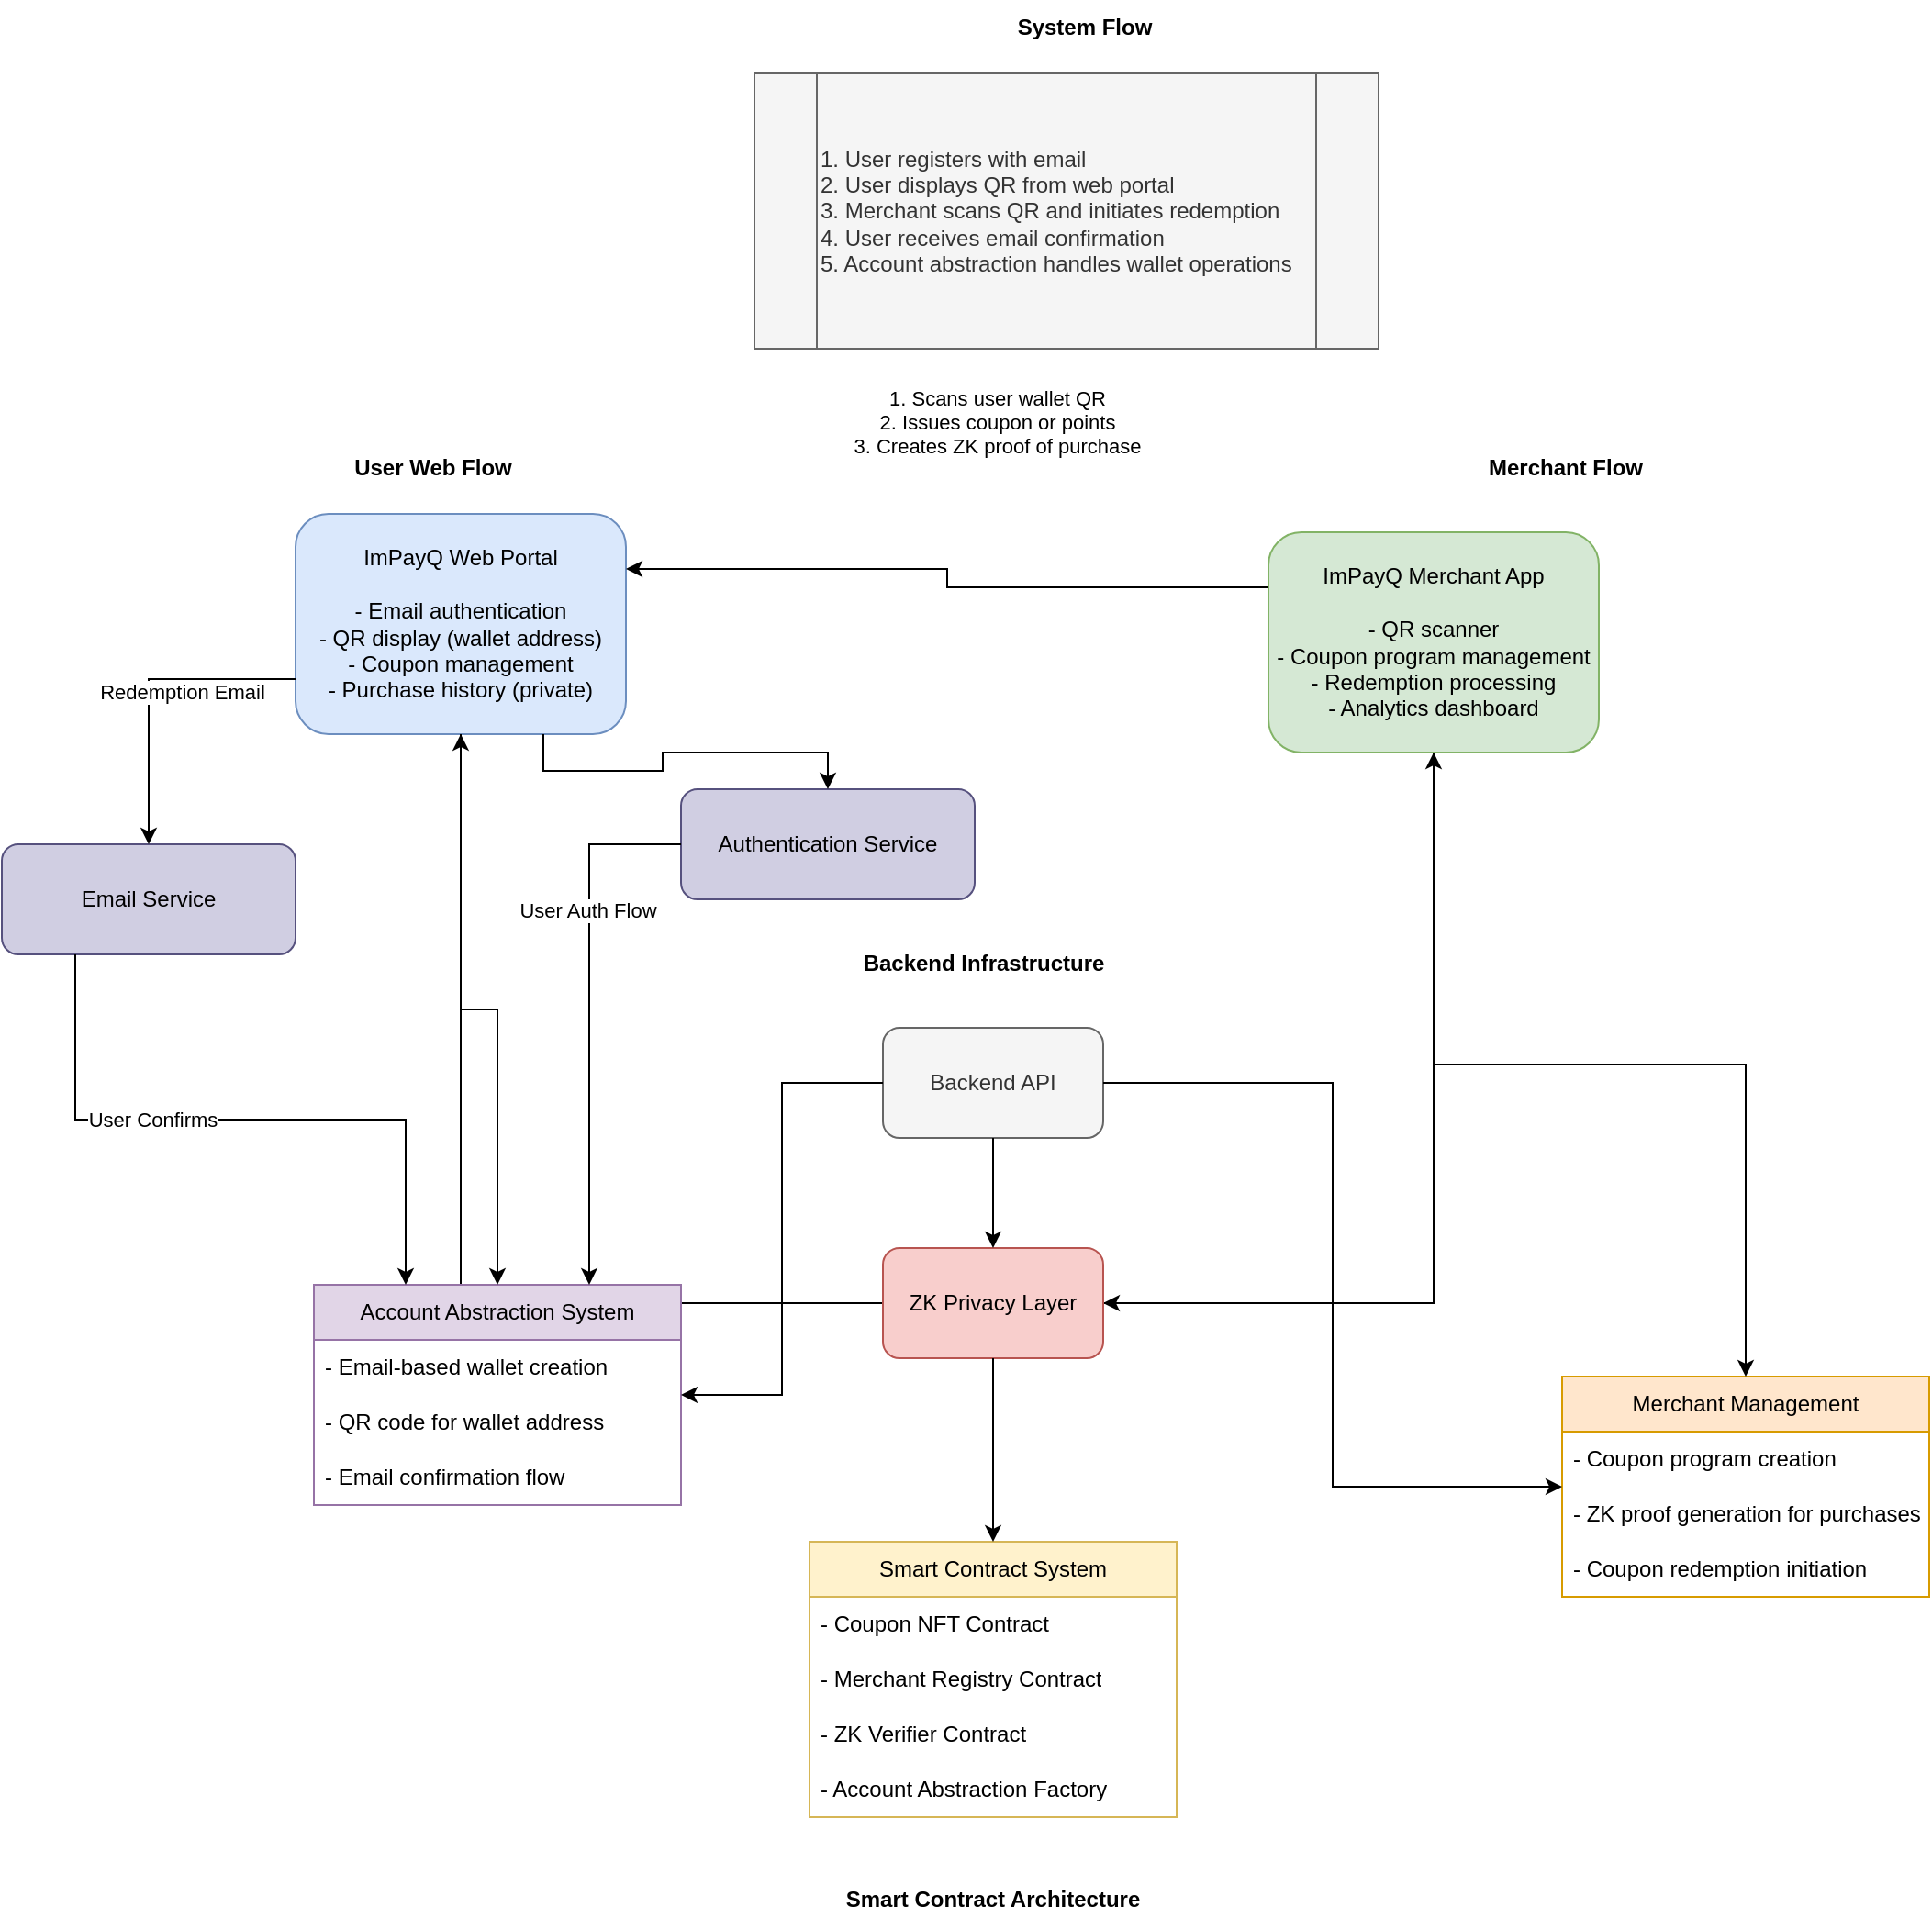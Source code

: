 <mxfile>
    <diagram name="Page-1" id="3_mQw_ArMDM8NdCvHybq">
        <mxGraphModel dx="2428" dy="2165" grid="1" gridSize="10" guides="1" tooltips="1" connect="1" arrows="1" fold="1" page="1" pageScale="1" pageWidth="850" pageHeight="1100" math="0" shadow="0">
            <root>
                <mxCell id="0"/>
                <mxCell id="1" parent="0"/>
                <mxCell id="HEuHjqax6HS9vuczRuY7-1" value="ImPayQ Web Portal&lt;div&gt;&lt;br&gt;&lt;/div&gt;&lt;div&gt;- Email authentication&lt;/div&gt;&lt;div&gt;- QR display (wallet address)&lt;/div&gt;&lt;div&gt;- Coupon management&lt;/div&gt;&lt;div&gt;- Purchase history (private)&lt;/div&gt;" style="rounded=1;whiteSpace=wrap;html=1;fillColor=#dae8fc;strokeColor=#6c8ebf;" parent="1" vertex="1">
                    <mxGeometry x="120" y="160" width="180" height="120" as="geometry"/>
                </mxCell>
                <mxCell id="4J6xsujd7ApWxE8mOuLf-2" style="edgeStyle=orthogonalEdgeStyle;rounded=0;orthogonalLoop=1;jettySize=auto;html=1;exitX=0;exitY=0.25;exitDx=0;exitDy=0;entryX=1;entryY=0.25;entryDx=0;entryDy=0;" parent="1" source="4J6xsujd7ApWxE8mOuLf-1" target="HEuHjqax6HS9vuczRuY7-1" edge="1">
                    <mxGeometry relative="1" as="geometry"/>
                </mxCell>
                <mxCell id="4J6xsujd7ApWxE8mOuLf-3" value="1. Scans user wallet QR&lt;div&gt;2. Issues coupon or points&lt;/div&gt;&lt;div&gt;3. Creates ZK proof of purchase&lt;/div&gt;" style="edgeLabel;html=1;align=center;verticalAlign=middle;resizable=0;points=[];" parent="4J6xsujd7ApWxE8mOuLf-2" vertex="1" connectable="0">
                    <mxGeometry x="0.144" y="-2" relative="1" as="geometry">
                        <mxPoint x="48" y="-78" as="offset"/>
                    </mxGeometry>
                </mxCell>
                <mxCell id="4J6xsujd7ApWxE8mOuLf-6" style="edgeStyle=orthogonalEdgeStyle;rounded=0;orthogonalLoop=1;jettySize=auto;html=1;exitX=0.5;exitY=1;exitDx=0;exitDy=0;entryX=1;entryY=0.5;entryDx=0;entryDy=0;" parent="1" source="4J6xsujd7ApWxE8mOuLf-1" target="4J6xsujd7ApWxE8mOuLf-4" edge="1">
                    <mxGeometry relative="1" as="geometry"/>
                </mxCell>
                <mxCell id="4J6xsujd7ApWxE8mOuLf-1" value="ImPayQ Merchant App&lt;div&gt;&lt;br&gt;&lt;/div&gt;&lt;div&gt;- QR scanner&lt;/div&gt;&lt;div&gt;- Coupon program management&lt;/div&gt;&lt;div&gt;- Redemption processing&lt;/div&gt;&lt;div&gt;- Analytics dashboard&lt;/div&gt;" style="rounded=1;whiteSpace=wrap;html=1;fillColor=#d5e8d4;strokeColor=#82b366;" parent="1" vertex="1">
                    <mxGeometry x="650" y="170" width="180" height="120" as="geometry"/>
                </mxCell>
                <mxCell id="4J6xsujd7ApWxE8mOuLf-5" style="edgeStyle=orthogonalEdgeStyle;rounded=0;orthogonalLoop=1;jettySize=auto;html=1;exitX=0;exitY=0.5;exitDx=0;exitDy=0;entryX=0.5;entryY=1;entryDx=0;entryDy=0;" parent="1" source="4J6xsujd7ApWxE8mOuLf-4" edge="1" target="HEuHjqax6HS9vuczRuY7-1">
                    <mxGeometry relative="1" as="geometry">
                        <mxPoint x="500" y="280" as="targetPoint"/>
                    </mxGeometry>
                </mxCell>
                <mxCell id="4J6xsujd7ApWxE8mOuLf-7" style="edgeStyle=orthogonalEdgeStyle;rounded=0;orthogonalLoop=1;jettySize=auto;html=1;exitX=1;exitY=0.5;exitDx=0;exitDy=0;entryX=0.5;entryY=1;entryDx=0;entryDy=0;" parent="1" source="4J6xsujd7ApWxE8mOuLf-4" target="4J6xsujd7ApWxE8mOuLf-1" edge="1">
                    <mxGeometry relative="1" as="geometry"/>
                </mxCell>
                <mxCell id="4J6xsujd7ApWxE8mOuLf-4" value="ZK Privacy Layer" style="rounded=1;whiteSpace=wrap;html=1;fillColor=#f8cecc;strokeColor=#b85450;" parent="1" vertex="1">
                    <mxGeometry x="440" y="560" width="120" height="60" as="geometry"/>
                </mxCell>
                <mxCell id="2" value="Smart Contract System" style="swimlane;fontStyle=0;childLayout=stackLayout;horizontal=1;startSize=30;horizontalStack=0;resizeParent=1;resizeParentMax=0;resizeLast=0;collapsible=1;marginBottom=0;whiteSpace=wrap;html=1;fillColor=#fff2cc;strokeColor=#d6b656;" vertex="1" parent="1">
                    <mxGeometry x="400" y="720" width="200" height="150" as="geometry"/>
                </mxCell>
                <mxCell id="3" value="- Coupon NFT Contract" style="text;strokeColor=none;fillColor=none;align=left;verticalAlign=middle;spacingLeft=4;spacingRight=4;overflow=hidden;points=[[0,0.5],[1,0.5]];portConstraint=eastwest;rotatable=0;whiteSpace=wrap;html=1;" vertex="1" parent="2">
                    <mxGeometry y="30" width="200" height="30" as="geometry"/>
                </mxCell>
                <mxCell id="4" value="- Merchant Registry Contract" style="text;strokeColor=none;fillColor=none;align=left;verticalAlign=middle;spacingLeft=4;spacingRight=4;overflow=hidden;points=[[0,0.5],[1,0.5]];portConstraint=eastwest;rotatable=0;whiteSpace=wrap;html=1;" vertex="1" parent="2">
                    <mxGeometry y="60" width="200" height="30" as="geometry"/>
                </mxCell>
                <mxCell id="5" value="- ZK Verifier Contract" style="text;strokeColor=none;fillColor=none;align=left;verticalAlign=middle;spacingLeft=4;spacingRight=4;overflow=hidden;points=[[0,0.5],[1,0.5]];portConstraint=eastwest;rotatable=0;whiteSpace=wrap;html=1;" vertex="1" parent="2">
                    <mxGeometry y="90" width="200" height="30" as="geometry"/>
                </mxCell>
                <mxCell id="6" value="- Account Abstraction Factory" style="text;strokeColor=none;fillColor=none;align=left;verticalAlign=middle;spacingLeft=4;spacingRight=4;overflow=hidden;points=[[0,0.5],[1,0.5]];portConstraint=eastwest;rotatable=0;whiteSpace=wrap;html=1;" vertex="1" parent="2">
                    <mxGeometry y="120" width="200" height="30" as="geometry"/>
                </mxCell>
                <mxCell id="7" style="edgeStyle=orthogonalEdgeStyle;rounded=0;orthogonalLoop=1;jettySize=auto;html=1;exitX=0.5;exitY=1;exitDx=0;exitDy=0;entryX=0.5;entryY=0;entryDx=0;entryDy=0;" edge="1" parent="1" source="4J6xsujd7ApWxE8mOuLf-4" target="2">
                    <mxGeometry relative="1" as="geometry"/>
                </mxCell>
                <mxCell id="9" value="Account Abstraction System" style="swimlane;fontStyle=0;childLayout=stackLayout;horizontal=1;startSize=30;horizontalStack=0;resizeParent=1;resizeParentMax=0;resizeLast=0;collapsible=1;marginBottom=0;whiteSpace=wrap;html=1;fillColor=#e1d5e7;strokeColor=#9673a6;" vertex="1" parent="1">
                    <mxGeometry x="130" y="580" width="200" height="120" as="geometry"/>
                </mxCell>
                <mxCell id="10" value="- Email-based wallet creation" style="text;strokeColor=none;fillColor=none;align=left;verticalAlign=middle;spacingLeft=4;spacingRight=4;overflow=hidden;points=[[0,0.5],[1,0.5]];portConstraint=eastwest;rotatable=0;whiteSpace=wrap;html=1;" vertex="1" parent="9">
                    <mxGeometry y="30" width="200" height="30" as="geometry"/>
                </mxCell>
                <mxCell id="11" value="- QR code for wallet address" style="text;strokeColor=none;fillColor=none;align=left;verticalAlign=middle;spacingLeft=4;spacingRight=4;overflow=hidden;points=[[0,0.5],[1,0.5]];portConstraint=eastwest;rotatable=0;whiteSpace=wrap;html=1;" vertex="1" parent="9">
                    <mxGeometry y="60" width="200" height="30" as="geometry"/>
                </mxCell>
                <mxCell id="12" value="- Email confirmation flow" style="text;strokeColor=none;fillColor=none;align=left;verticalAlign=middle;spacingLeft=4;spacingRight=4;overflow=hidden;points=[[0,0.5],[1,0.5]];portConstraint=eastwest;rotatable=0;whiteSpace=wrap;html=1;" vertex="1" parent="9">
                    <mxGeometry y="90" width="200" height="30" as="geometry"/>
                </mxCell>
                <mxCell id="13" style="edgeStyle=orthogonalEdgeStyle;rounded=0;orthogonalLoop=1;jettySize=auto;html=1;exitX=0.5;exitY=1;exitDx=0;exitDy=0;entryX=0.5;entryY=0;entryDx=0;entryDy=0;" edge="1" parent="1" source="HEuHjqax6HS9vuczRuY7-1" target="9">
                    <mxGeometry relative="1" as="geometry"/>
                </mxCell>
                <mxCell id="14" value="Merchant Management" style="swimlane;fontStyle=0;childLayout=stackLayout;horizontal=1;startSize=30;horizontalStack=0;resizeParent=1;resizeParentMax=0;resizeLast=0;collapsible=1;marginBottom=0;whiteSpace=wrap;html=1;fillColor=#ffe6cc;strokeColor=#d79b00;" vertex="1" parent="1">
                    <mxGeometry x="810" y="630" width="200" height="120" as="geometry"/>
                </mxCell>
                <mxCell id="15" value="- Coupon program creation" style="text;strokeColor=none;fillColor=none;align=left;verticalAlign=middle;spacingLeft=4;spacingRight=4;overflow=hidden;points=[[0,0.5],[1,0.5]];portConstraint=eastwest;rotatable=0;whiteSpace=wrap;html=1;" vertex="1" parent="14">
                    <mxGeometry y="30" width="200" height="30" as="geometry"/>
                </mxCell>
                <mxCell id="16" value="- ZK proof generation for purchases" style="text;strokeColor=none;fillColor=none;align=left;verticalAlign=middle;spacingLeft=4;spacingRight=4;overflow=hidden;points=[[0,0.5],[1,0.5]];portConstraint=eastwest;rotatable=0;whiteSpace=wrap;html=1;" vertex="1" parent="14">
                    <mxGeometry y="60" width="200" height="30" as="geometry"/>
                </mxCell>
                <mxCell id="17" value="- Coupon redemption initiation" style="text;strokeColor=none;fillColor=none;align=left;verticalAlign=middle;spacingLeft=4;spacingRight=4;overflow=hidden;points=[[0,0.5],[1,0.5]];portConstraint=eastwest;rotatable=0;whiteSpace=wrap;html=1;" vertex="1" parent="14">
                    <mxGeometry y="90" width="200" height="30" as="geometry"/>
                </mxCell>
                <mxCell id="18" style="edgeStyle=orthogonalEdgeStyle;rounded=0;orthogonalLoop=1;jettySize=auto;html=1;exitX=0.5;exitY=1;exitDx=0;exitDy=0;entryX=0.5;entryY=0;entryDx=0;entryDy=0;" edge="1" parent="1" source="4J6xsujd7ApWxE8mOuLf-1" target="14">
                    <mxGeometry relative="1" as="geometry"/>
                </mxCell>
                <mxCell id="19" value="Backend API" style="rounded=1;whiteSpace=wrap;html=1;fillColor=#f5f5f5;fontColor=#333333;strokeColor=#666666;" vertex="1" parent="1">
                    <mxGeometry x="440" y="440" width="120" height="60" as="geometry"/>
                </mxCell>
                <mxCell id="20" style="edgeStyle=orthogonalEdgeStyle;rounded=0;orthogonalLoop=1;jettySize=auto;html=1;exitX=0.5;exitY=1;exitDx=0;exitDy=0;entryX=0.5;entryY=0;entryDx=0;entryDy=0;" edge="1" parent="1" source="19" target="4J6xsujd7ApWxE8mOuLf-4">
                    <mxGeometry relative="1" as="geometry"/>
                </mxCell>
                <mxCell id="21" style="edgeStyle=orthogonalEdgeStyle;rounded=0;orthogonalLoop=1;jettySize=auto;html=1;exitX=0;exitY=0.5;exitDx=0;exitDy=0;entryX=1;entryY=0.5;entryDx=0;entryDy=0;" edge="1" parent="1" source="19" target="9">
                    <mxGeometry relative="1" as="geometry"/>
                </mxCell>
                <mxCell id="22" style="edgeStyle=orthogonalEdgeStyle;rounded=0;orthogonalLoop=1;jettySize=auto;html=1;exitX=1;exitY=0.5;exitDx=0;exitDy=0;entryX=0;entryY=0.5;entryDx=0;entryDy=0;" edge="1" parent="1" source="19" target="14">
                    <mxGeometry relative="1" as="geometry"/>
                </mxCell>
                <mxCell id="23" value="User Web Flow" style="text;html=1;strokeColor=none;fillColor=none;align=center;verticalAlign=middle;whiteSpace=wrap;rounded=0;fontStyle=1" vertex="1" parent="1">
                    <mxGeometry x="140" y="120" width="110" height="30" as="geometry"/>
                </mxCell>
                <mxCell id="24" value="Merchant Flow" style="text;html=1;strokeColor=none;fillColor=none;align=center;verticalAlign=middle;whiteSpace=wrap;rounded=0;fontStyle=1" vertex="1" parent="1">
                    <mxGeometry x="757" y="120" width="110" height="30" as="geometry"/>
                </mxCell>
                <mxCell id="26" value="Backend Infrastructure" style="text;html=1;strokeColor=none;fillColor=none;align=center;verticalAlign=middle;whiteSpace=wrap;rounded=0;fontStyle=1" vertex="1" parent="1">
                    <mxGeometry x="425" y="390" width="140" height="30" as="geometry"/>
                </mxCell>
                <mxCell id="27" value="Smart Contract Architecture" style="text;html=1;strokeColor=none;fillColor=none;align=center;verticalAlign=middle;whiteSpace=wrap;rounded=0;fontStyle=1" vertex="1" parent="1">
                    <mxGeometry x="400" y="900" width="200" height="30" as="geometry"/>
                </mxCell>
                <mxCell id="29" value="&lt;div&gt;1. User registers with email&lt;/div&gt;&lt;div&gt;2. User displays QR from web portal&lt;/div&gt;&lt;div&gt;3. Merchant scans QR and initiates redemption&lt;br&gt;&lt;/div&gt;&lt;div&gt;4. User receives email confirmation&lt;/div&gt;&lt;div&gt;5. Account abstraction handles wallet operations&lt;/div&gt;" style="shape=process;whiteSpace=wrap;html=1;backgroundOutline=1;align=left;fillColor=#f5f5f5;fontColor=#333333;strokeColor=#666666;" vertex="1" parent="1">
                    <mxGeometry x="370" y="-80" width="340" height="150" as="geometry"/>
                </mxCell>
                <mxCell id="30" value="System Flow" style="text;html=1;strokeColor=none;fillColor=none;align=center;verticalAlign=middle;whiteSpace=wrap;rounded=0;fontStyle=1" vertex="1" parent="1">
                    <mxGeometry x="480" y="-120" width="140" height="30" as="geometry"/>
                </mxCell>
                <mxCell id="31" value="Email Service" style="rounded=1;whiteSpace=wrap;html=1;fillColor=#d0cee2;strokeColor=#56517e;" vertex="1" parent="1">
                    <mxGeometry x="-40" y="340" width="160" height="60" as="geometry"/>
                </mxCell>
                <mxCell id="32" style="edgeStyle=orthogonalEdgeStyle;rounded=0;orthogonalLoop=1;jettySize=auto;html=1;exitX=0;exitY=0.75;exitDx=0;exitDy=0;entryX=0.5;entryY=0;entryDx=0;entryDy=0;movable=1;resizable=1;rotatable=1;deletable=1;editable=1;locked=0;connectable=1;" edge="1" parent="1" source="HEuHjqax6HS9vuczRuY7-1" target="31">
                    <mxGeometry relative="1" as="geometry"/>
                </mxCell>
                <mxCell id="34" value="Redemption Email" style="edgeLabel;html=1;align=center;verticalAlign=middle;resizable=0;points=[];" connectable="0" vertex="1" parent="32">
                    <mxGeometry x="0.031" y="1" relative="1" as="geometry">
                        <mxPoint x="17" y="-1" as="offset"/>
                    </mxGeometry>
                </mxCell>
                <mxCell id="33" style="edgeStyle=orthogonalEdgeStyle;rounded=0;orthogonalLoop=1;jettySize=auto;html=1;exitX=0.25;exitY=1;exitDx=0;exitDy=0;entryX=0.25;entryY=0;entryDx=0;entryDy=0;" edge="1" parent="1" source="31" target="9">
                    <mxGeometry relative="1" as="geometry"/>
                </mxCell>
                <mxCell id="35" value="User Confirms" style="edgeLabel;html=1;align=center;verticalAlign=middle;resizable=0;points=[];" connectable="0" vertex="1" parent="33">
                    <mxGeometry x="-0.267" relative="1" as="geometry">
                        <mxPoint as="offset"/>
                    </mxGeometry>
                </mxCell>
                <mxCell id="36" value="Authentication Service" style="rounded=1;whiteSpace=wrap;html=1;fillColor=#d0cee2;strokeColor=#56517e;" vertex="1" parent="1">
                    <mxGeometry x="330" y="310" width="160" height="60" as="geometry"/>
                </mxCell>
                <mxCell id="37" style="edgeStyle=orthogonalEdgeStyle;rounded=0;orthogonalLoop=1;jettySize=auto;html=1;exitX=0.75;exitY=1;exitDx=0;exitDy=0;entryX=0.5;entryY=0;entryDx=0;entryDy=0;" edge="1" parent="1" source="HEuHjqax6HS9vuczRuY7-1" target="36">
                    <mxGeometry relative="1" as="geometry"/>
                </mxCell>
                <mxCell id="38" style="edgeStyle=orthogonalEdgeStyle;rounded=0;orthogonalLoop=1;jettySize=auto;html=1;exitX=0;exitY=0.5;exitDx=0;exitDy=0;entryX=0.75;entryY=0;entryDx=0;entryDy=0;" edge="1" parent="1" source="36" target="9">
                    <mxGeometry relative="1" as="geometry"/>
                </mxCell>
                <mxCell id="39" value="User Auth Flow" style="edgeLabel;html=1;align=center;verticalAlign=middle;resizable=0;points=[];" connectable="0" vertex="1" parent="38">
                    <mxGeometry x="-0.411" y="-1" relative="1" as="geometry">
                        <mxPoint as="offset"/>
                    </mxGeometry>
                </mxCell>
            </root>
        </mxGraphModel>
    </diagram>
</mxfile>